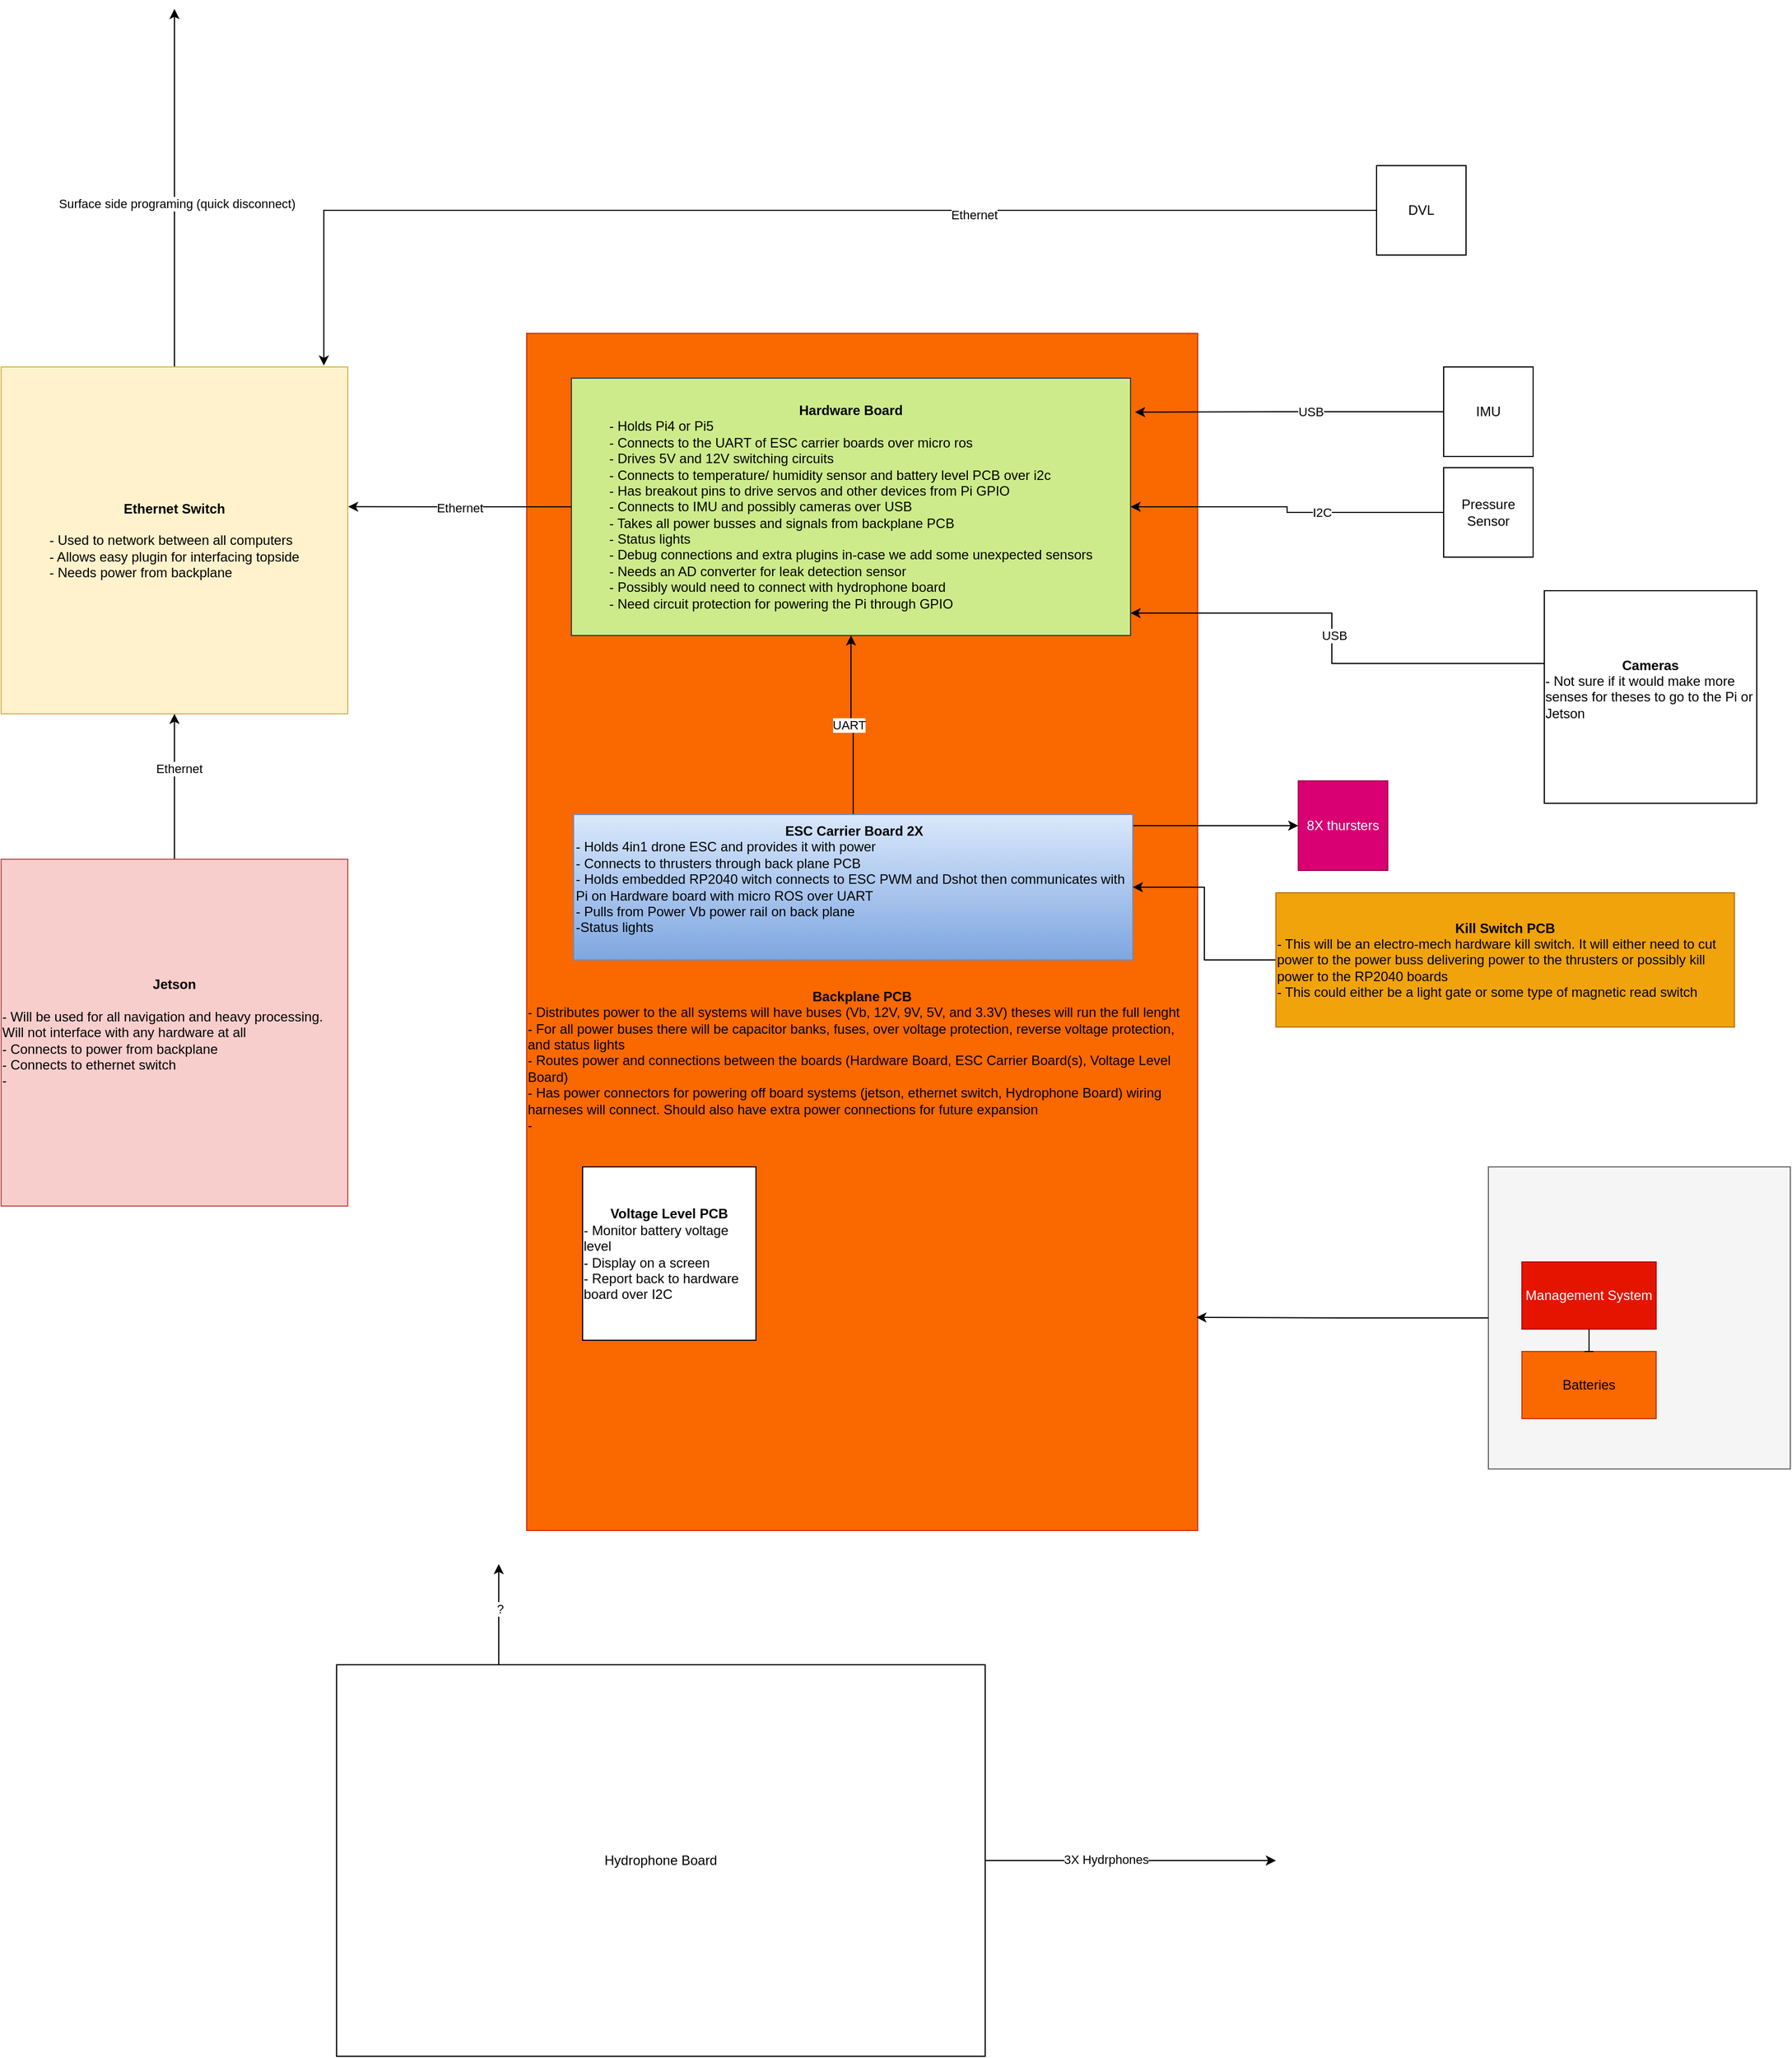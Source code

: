 <mxfile version="24.7.7" pages="3">
  <diagram id="BIEB9jf4n6nX8FSQ3YAH" name="Top Level More Detail">
    <mxGraphModel dx="1885" dy="2175" grid="1" gridSize="10" guides="1" tooltips="1" connect="1" arrows="1" fold="1" page="1" pageScale="1" pageWidth="850" pageHeight="1100" math="0" shadow="0">
      <root>
        <mxCell id="0" />
        <mxCell id="1" parent="0" />
        <mxCell id="VSuYyGYz3WBv4hTKSpt5-6" value="&lt;div&gt;&lt;br&gt;&lt;/div&gt;&lt;div&gt;&lt;br&gt;&lt;/div&gt;&lt;div&gt;&lt;br&gt;&lt;/div&gt;&lt;div&gt;&lt;br&gt;&lt;/div&gt;&lt;div align=&quot;center&quot;&gt;&lt;br&gt;&lt;/div&gt;&lt;div align=&quot;center&quot;&gt;&lt;br&gt;&lt;/div&gt;&lt;div align=&quot;center&quot;&gt;&lt;br&gt;&lt;/div&gt;&lt;div align=&quot;center&quot;&gt;&lt;b&gt;&lt;br&gt;&lt;/b&gt;&lt;/div&gt;&lt;div align=&quot;center&quot;&gt;&lt;b&gt;&lt;br&gt;&lt;/b&gt;&lt;/div&gt;&lt;div align=&quot;center&quot;&gt;&lt;b&gt;&lt;br&gt;&lt;/b&gt;&lt;/div&gt;&lt;div align=&quot;center&quot;&gt;&lt;b&gt;&lt;br&gt;&lt;/b&gt;&lt;/div&gt;&lt;div align=&quot;center&quot;&gt;&lt;b&gt;&lt;br&gt;&lt;/b&gt;&lt;/div&gt;&lt;div align=&quot;center&quot;&gt;&lt;b&gt;&lt;br&gt;&lt;/b&gt;&lt;/div&gt;&lt;div align=&quot;center&quot;&gt;&lt;b&gt;&lt;br&gt;&lt;/b&gt;&lt;/div&gt;&lt;div align=&quot;center&quot;&gt;&lt;b&gt;&lt;br&gt;&lt;/b&gt;&lt;/div&gt;&lt;div align=&quot;center&quot;&gt;&lt;b&gt;&lt;br&gt;&lt;/b&gt;&lt;/div&gt;&lt;div align=&quot;center&quot;&gt;&lt;b&gt;&lt;br&gt;&lt;/b&gt;&lt;/div&gt;&lt;div align=&quot;center&quot;&gt;&lt;b&gt;Backplane PCB&lt;/b&gt;&lt;/div&gt;&lt;div align=&quot;left&quot;&gt;- Distributes power to the all systems will have buses (Vb, 12V, 9V, 5V, and 3.3V) theses will run the full lenght&lt;/div&gt;&lt;div align=&quot;left&quot;&gt;- For all power buses there will be capacitor banks, fuses, over voltage protection, reverse voltage protection, and status lights &lt;br&gt;&lt;/div&gt;&lt;div align=&quot;left&quot;&gt;- Routes power and connections between the boards (Hardware Board, ESC Carrier Board(s), Voltage Level Board)&lt;br&gt;&lt;/div&gt;&lt;div align=&quot;left&quot;&gt;- Has power connectors for powering off board systems (jetson, ethernet switch, Hydrophone Board) wiring harneses will connect. Should also have extra power connections for future expansion&lt;/div&gt;&lt;div align=&quot;left&quot;&gt;-&amp;nbsp; &lt;br&gt;&lt;/div&gt;&lt;div align=&quot;left&quot;&gt;&lt;br&gt;&lt;/div&gt;" style="rounded=0;whiteSpace=wrap;html=1;movable=1;resizable=1;rotatable=1;deletable=1;editable=1;locked=0;connectable=1;fillColor=#fa6800;fontColor=#000000;strokeColor=#C73500;" vertex="1" parent="1">
          <mxGeometry x="610" y="-710" width="600" height="1070" as="geometry" />
        </mxCell>
        <mxCell id="VSuYyGYz3WBv4hTKSpt5-4" value="" style="whiteSpace=wrap;html=1;aspect=fixed;fillColor=#f5f5f5;fontColor=#333333;strokeColor=#666666;" vertex="1" parent="1">
          <mxGeometry x="1470" y="35" width="270" height="270" as="geometry" />
        </mxCell>
        <mxCell id="VSuYyGYz3WBv4hTKSpt5-1" value="Batteries" style="rounded=0;whiteSpace=wrap;html=1;fillColor=#fa6800;fontColor=#000000;strokeColor=#C73500;" vertex="1" parent="1">
          <mxGeometry x="1500" y="200" width="120" height="60" as="geometry" />
        </mxCell>
        <mxCell id="VSuYyGYz3WBv4hTKSpt5-3" style="edgeStyle=orthogonalEdgeStyle;rounded=0;orthogonalLoop=1;jettySize=auto;html=1;entryX=0.5;entryY=0;entryDx=0;entryDy=0;strokeColor=default;endArrow=baseDash;endFill=0;" edge="1" parent="1" source="VSuYyGYz3WBv4hTKSpt5-2" target="VSuYyGYz3WBv4hTKSpt5-1">
          <mxGeometry relative="1" as="geometry" />
        </mxCell>
        <mxCell id="VSuYyGYz3WBv4hTKSpt5-2" value="Management System" style="rounded=0;whiteSpace=wrap;html=1;fillColor=#e51400;fontColor=#ffffff;strokeColor=#B20000;" vertex="1" parent="1">
          <mxGeometry x="1500" y="120" width="120" height="60" as="geometry" />
        </mxCell>
        <mxCell id="VSuYyGYz3WBv4hTKSpt5-8" value="&lt;div&gt;&lt;b&gt;Hardware Board&lt;/b&gt;&lt;/div&gt;&lt;div align=&quot;left&quot;&gt;- Holds Pi4 or Pi5&lt;/div&gt;&lt;div align=&quot;left&quot;&gt;- Connects to the UART of ESC carrier boards over micro ros&lt;/div&gt;&lt;div align=&quot;left&quot;&gt;- Drives 5V and 12V switching circuits&lt;/div&gt;&lt;div align=&quot;left&quot;&gt;- Connects to temperature/ humidity sensor and battery level PCB over i2c&lt;/div&gt;&lt;div align=&quot;left&quot;&gt;- Has breakout pins to drive servos and other devices from Pi GPIO&lt;/div&gt;&lt;div align=&quot;left&quot;&gt;- Connects to IMU and possibly cameras over USB &lt;br&gt;&lt;/div&gt;&lt;div align=&quot;left&quot;&gt;- Takes all power busses and signals from backplane PCB&lt;/div&gt;&lt;div align=&quot;left&quot;&gt;- Status lights&lt;/div&gt;&lt;div align=&quot;left&quot;&gt;- Debug connections and extra plugins in-case we add some unexpected sensors&lt;/div&gt;&lt;div align=&quot;left&quot;&gt;- Needs an AD converter for leak detection sensor&lt;/div&gt;&lt;div align=&quot;left&quot;&gt;- Possibly would need to connect with hydrophone board &lt;br&gt;&lt;/div&gt;&lt;div align=&quot;left&quot;&gt;- Need circuit protection for powering the Pi through GPIO&lt;br&gt;&lt;/div&gt;" style="rounded=0;whiteSpace=wrap;html=1;fillColor=#cdeb8b;strokeColor=#36393d;" vertex="1" parent="1">
          <mxGeometry x="650" y="-670" width="500" height="230" as="geometry" />
        </mxCell>
        <mxCell id="VSuYyGYz3WBv4hTKSpt5-12" style="edgeStyle=orthogonalEdgeStyle;rounded=0;orthogonalLoop=1;jettySize=auto;html=1;entryX=0;entryY=0.5;entryDx=0;entryDy=0;" edge="1" parent="1" source="VSuYyGYz3WBv4hTKSpt5-10" target="VSuYyGYz3WBv4hTKSpt5-11">
          <mxGeometry relative="1" as="geometry">
            <Array as="points">
              <mxPoint x="1300" y="-270" />
            </Array>
          </mxGeometry>
        </mxCell>
        <mxCell id="VSuYyGYz3WBv4hTKSpt5-25" style="edgeStyle=orthogonalEdgeStyle;rounded=0;orthogonalLoop=1;jettySize=auto;html=1;entryX=0.5;entryY=1;entryDx=0;entryDy=0;" edge="1" parent="1" source="VSuYyGYz3WBv4hTKSpt5-10" target="VSuYyGYz3WBv4hTKSpt5-8">
          <mxGeometry relative="1" as="geometry" />
        </mxCell>
        <mxCell id="VSuYyGYz3WBv4hTKSpt5-26" value="UART" style="edgeLabel;html=1;align=center;verticalAlign=middle;resizable=0;points=[];" vertex="1" connectable="0" parent="VSuYyGYz3WBv4hTKSpt5-25">
          <mxGeometry x="0.012" y="2" relative="1" as="geometry">
            <mxPoint as="offset" />
          </mxGeometry>
        </mxCell>
        <mxCell id="VSuYyGYz3WBv4hTKSpt5-10" value="&lt;div align=&quot;center&quot;&gt;&lt;b&gt;ESC Carrier Board 2X&lt;/b&gt;&lt;/div&gt;&lt;div&gt;- Holds 4in1 drone ESC and provides it with power&lt;/div&gt;&lt;div&gt;- Connects to thrusters through back plane PCB&lt;/div&gt;&lt;div&gt;- Holds embedded RP2040 witch connects to ESC PWM and Dshot then communicates with Pi on Hardware board with micro ROS over UART&lt;/div&gt;&lt;div&gt;- Pulls from Power Vb power rail on back plane &lt;br&gt;&lt;/div&gt;&lt;div&gt;-Status lights&lt;br&gt;&lt;/div&gt;&lt;div&gt;&lt;br&gt;&lt;/div&gt;" style="rounded=0;whiteSpace=wrap;html=1;fillColor=#dae8fc;gradientColor=#7ea6e0;strokeColor=#6c8ebf;align=left;" vertex="1" parent="1">
          <mxGeometry x="652" y="-280" width="500" height="130" as="geometry" />
        </mxCell>
        <mxCell id="VSuYyGYz3WBv4hTKSpt5-11" value="8X thursters" style="whiteSpace=wrap;html=1;aspect=fixed;fillColor=#d80073;fontColor=#ffffff;strokeColor=#A50040;" vertex="1" parent="1">
          <mxGeometry x="1300" y="-310" width="80" height="80" as="geometry" />
        </mxCell>
        <mxCell id="VSuYyGYz3WBv4hTKSpt5-16" style="edgeStyle=orthogonalEdgeStyle;rounded=0;orthogonalLoop=1;jettySize=auto;html=1;exitX=0;exitY=0.5;exitDx=0;exitDy=0;" edge="1" parent="1" source="VSuYyGYz3WBv4hTKSpt5-14" target="VSuYyGYz3WBv4hTKSpt5-10">
          <mxGeometry relative="1" as="geometry" />
        </mxCell>
        <mxCell id="VSuYyGYz3WBv4hTKSpt5-14" value="&lt;div&gt;&lt;b&gt;Kill Switch PCB&lt;br&gt;&lt;/b&gt;&lt;/div&gt;&lt;div align=&quot;left&quot;&gt;- This will be an electro-mech hardware kill switch. It will either need to cut power to the power buss delivering power to the thrusters or possibly kill power to the RP2040 boards&lt;/div&gt;&lt;div align=&quot;left&quot;&gt;- This could either be a light gate or some type of magnetic read switch&amp;nbsp; &lt;br&gt;&lt;/div&gt;" style="rounded=0;whiteSpace=wrap;html=1;fillColor=#f0a30a;fontColor=#000000;strokeColor=#BD7000;" vertex="1" parent="1">
          <mxGeometry x="1280" y="-210" width="410" height="120" as="geometry" />
        </mxCell>
        <mxCell id="VSuYyGYz3WBv4hTKSpt5-22" value="&lt;div&gt;&lt;b&gt;Voltage Level PCB&lt;br&gt;&lt;/b&gt;&lt;/div&gt;&lt;div align=&quot;left&quot;&gt;- Monitor battery voltage level&lt;/div&gt;&lt;div align=&quot;left&quot;&gt;- Display on a screen&lt;/div&gt;&lt;div align=&quot;left&quot;&gt;- Report back to hardware board over I2C&lt;br&gt;&lt;/div&gt;" style="whiteSpace=wrap;html=1;aspect=fixed;" vertex="1" parent="1">
          <mxGeometry x="660" y="35" width="155" height="155" as="geometry" />
        </mxCell>
        <mxCell id="VSuYyGYz3WBv4hTKSpt5-24" style="edgeStyle=orthogonalEdgeStyle;rounded=0;orthogonalLoop=1;jettySize=auto;html=1;entryX=0.998;entryY=0.822;entryDx=0;entryDy=0;entryPerimeter=0;" edge="1" parent="1" source="VSuYyGYz3WBv4hTKSpt5-4" target="VSuYyGYz3WBv4hTKSpt5-6">
          <mxGeometry relative="1" as="geometry" />
        </mxCell>
        <mxCell id="VSuYyGYz3WBv4hTKSpt5-31" style="edgeStyle=orthogonalEdgeStyle;rounded=0;orthogonalLoop=1;jettySize=auto;html=1;entryX=0.5;entryY=1;entryDx=0;entryDy=0;" edge="1" parent="1" source="VSuYyGYz3WBv4hTKSpt5-27" target="VSuYyGYz3WBv4hTKSpt5-28">
          <mxGeometry relative="1" as="geometry" />
        </mxCell>
        <mxCell id="VSuYyGYz3WBv4hTKSpt5-32" value="Ethernet" style="edgeLabel;html=1;align=center;verticalAlign=middle;resizable=0;points=[];" vertex="1" connectable="0" parent="VSuYyGYz3WBv4hTKSpt5-31">
          <mxGeometry x="0.252" y="-4" relative="1" as="geometry">
            <mxPoint as="offset" />
          </mxGeometry>
        </mxCell>
        <mxCell id="VSuYyGYz3WBv4hTKSpt5-27" value="&lt;div&gt;&lt;b&gt;Jetson&lt;/b&gt;&lt;/div&gt;&lt;div&gt;&lt;br&gt;&lt;/div&gt;&lt;div align=&quot;left&quot;&gt;- Will be used for all navigation and heavy processing. Will not interface with any hardware at all&lt;/div&gt;&lt;div align=&quot;left&quot;&gt;- Connects to power from backplane&lt;/div&gt;&lt;div align=&quot;left&quot;&gt;- Connects to ethernet switch&lt;/div&gt;&lt;div align=&quot;left&quot;&gt;- &lt;br&gt;&lt;/div&gt;" style="whiteSpace=wrap;html=1;aspect=fixed;fillColor=#f8cecc;strokeColor=#b85450;" vertex="1" parent="1">
          <mxGeometry x="140" y="-240" width="310" height="310" as="geometry" />
        </mxCell>
        <mxCell id="VSuYyGYz3WBv4hTKSpt5-33" style="edgeStyle=orthogonalEdgeStyle;rounded=0;orthogonalLoop=1;jettySize=auto;html=1;" edge="1" parent="1" source="VSuYyGYz3WBv4hTKSpt5-28">
          <mxGeometry relative="1" as="geometry">
            <mxPoint x="295" y="-1000" as="targetPoint" />
          </mxGeometry>
        </mxCell>
        <mxCell id="VSuYyGYz3WBv4hTKSpt5-34" value="Surface side programing (quick disconnect)" style="edgeLabel;html=1;align=center;verticalAlign=middle;resizable=0;points=[];" vertex="1" connectable="0" parent="VSuYyGYz3WBv4hTKSpt5-33">
          <mxGeometry x="-0.09" y="-2" relative="1" as="geometry">
            <mxPoint as="offset" />
          </mxGeometry>
        </mxCell>
        <mxCell id="VSuYyGYz3WBv4hTKSpt5-28" value="&lt;div&gt;&lt;b&gt;Ethernet Switch&lt;/b&gt;&lt;/div&gt;&lt;div&gt;&lt;br&gt;&lt;/div&gt;&lt;div align=&quot;left&quot;&gt;- Used to network between all computers&lt;/div&gt;&lt;div align=&quot;left&quot;&gt;- Allows easy plugin for interfacing topside&lt;/div&gt;&lt;div align=&quot;left&quot;&gt;- Needs power from backplane&lt;br&gt;&lt;/div&gt;" style="whiteSpace=wrap;html=1;aspect=fixed;fillColor=#fff2cc;strokeColor=#d6b656;" vertex="1" parent="1">
          <mxGeometry x="140" y="-680" width="310" height="310" as="geometry" />
        </mxCell>
        <mxCell id="VSuYyGYz3WBv4hTKSpt5-29" style="edgeStyle=orthogonalEdgeStyle;rounded=0;orthogonalLoop=1;jettySize=auto;html=1;entryX=1.001;entryY=0.403;entryDx=0;entryDy=0;entryPerimeter=0;" edge="1" parent="1" source="VSuYyGYz3WBv4hTKSpt5-8" target="VSuYyGYz3WBv4hTKSpt5-28">
          <mxGeometry relative="1" as="geometry" />
        </mxCell>
        <mxCell id="VSuYyGYz3WBv4hTKSpt5-30" value="Ethernet" style="edgeLabel;html=1;align=center;verticalAlign=middle;resizable=0;points=[];" vertex="1" connectable="0" parent="VSuYyGYz3WBv4hTKSpt5-29">
          <mxGeometry x="0.008" y="1" relative="1" as="geometry">
            <mxPoint as="offset" />
          </mxGeometry>
        </mxCell>
        <mxCell id="VSuYyGYz3WBv4hTKSpt5-35" value="DVL" style="whiteSpace=wrap;html=1;aspect=fixed;" vertex="1" parent="1">
          <mxGeometry x="1370" y="-860" width="80" height="80" as="geometry" />
        </mxCell>
        <mxCell id="VSuYyGYz3WBv4hTKSpt5-36" style="edgeStyle=orthogonalEdgeStyle;rounded=0;orthogonalLoop=1;jettySize=auto;html=1;entryX=0.931;entryY=-0.004;entryDx=0;entryDy=0;entryPerimeter=0;" edge="1" parent="1" source="VSuYyGYz3WBv4hTKSpt5-35" target="VSuYyGYz3WBv4hTKSpt5-28">
          <mxGeometry relative="1" as="geometry" />
        </mxCell>
        <mxCell id="VSuYyGYz3WBv4hTKSpt5-37" value="Ethernet" style="edgeLabel;html=1;align=center;verticalAlign=middle;resizable=0;points=[];" vertex="1" connectable="0" parent="VSuYyGYz3WBv4hTKSpt5-36">
          <mxGeometry x="-0.333" y="4" relative="1" as="geometry">
            <mxPoint as="offset" />
          </mxGeometry>
        </mxCell>
        <mxCell id="VSuYyGYz3WBv4hTKSpt5-39" style="edgeStyle=orthogonalEdgeStyle;rounded=0;orthogonalLoop=1;jettySize=auto;html=1;exitX=0;exitY=0.5;exitDx=0;exitDy=0;entryX=1.008;entryY=0.132;entryDx=0;entryDy=0;entryPerimeter=0;" edge="1" parent="1" source="VSuYyGYz3WBv4hTKSpt5-38" target="VSuYyGYz3WBv4hTKSpt5-8">
          <mxGeometry relative="1" as="geometry" />
        </mxCell>
        <mxCell id="VSuYyGYz3WBv4hTKSpt5-40" value="USB" style="edgeLabel;html=1;align=center;verticalAlign=middle;resizable=0;points=[];" vertex="1" connectable="0" parent="VSuYyGYz3WBv4hTKSpt5-39">
          <mxGeometry x="-0.141" relative="1" as="geometry">
            <mxPoint x="-1" as="offset" />
          </mxGeometry>
        </mxCell>
        <mxCell id="VSuYyGYz3WBv4hTKSpt5-38" value="IMU" style="whiteSpace=wrap;html=1;aspect=fixed;" vertex="1" parent="1">
          <mxGeometry x="1430" y="-680" width="80" height="80" as="geometry" />
        </mxCell>
        <mxCell id="VSuYyGYz3WBv4hTKSpt5-42" style="edgeStyle=orthogonalEdgeStyle;rounded=0;orthogonalLoop=1;jettySize=auto;html=1;" edge="1" parent="1" source="VSuYyGYz3WBv4hTKSpt5-41" target="VSuYyGYz3WBv4hTKSpt5-8">
          <mxGeometry relative="1" as="geometry">
            <Array as="points">
              <mxPoint x="1330" y="-415" />
              <mxPoint x="1330" y="-460" />
            </Array>
          </mxGeometry>
        </mxCell>
        <mxCell id="VSuYyGYz3WBv4hTKSpt5-43" value="USB" style="edgeLabel;html=1;align=center;verticalAlign=middle;resizable=0;points=[];" vertex="1" connectable="0" parent="VSuYyGYz3WBv4hTKSpt5-42">
          <mxGeometry x="-0.533" y="1" relative="1" as="geometry">
            <mxPoint x="-91" y="-26" as="offset" />
          </mxGeometry>
        </mxCell>
        <mxCell id="VSuYyGYz3WBv4hTKSpt5-41" value="&lt;div&gt;&lt;b&gt;Cameras&lt;br&gt;&lt;/b&gt;&lt;/div&gt;&lt;div align=&quot;left&quot;&gt;- Not sure if it would make more senses for theses to go to the Pi or Jetson&lt;/div&gt;&lt;div align=&quot;left&quot;&gt;&lt;br&gt;&lt;/div&gt;" style="whiteSpace=wrap;html=1;aspect=fixed;" vertex="1" parent="1">
          <mxGeometry x="1520" y="-480" width="190" height="190" as="geometry" />
        </mxCell>
        <mxCell id="VSuYyGYz3WBv4hTKSpt5-45" style="edgeStyle=orthogonalEdgeStyle;rounded=0;orthogonalLoop=1;jettySize=auto;html=1;" edge="1" parent="1" source="VSuYyGYz3WBv4hTKSpt5-44" target="VSuYyGYz3WBv4hTKSpt5-8">
          <mxGeometry relative="1" as="geometry" />
        </mxCell>
        <mxCell id="VSuYyGYz3WBv4hTKSpt5-46" value="I2C" style="edgeLabel;html=1;align=center;verticalAlign=middle;resizable=0;points=[];" vertex="1" connectable="0" parent="VSuYyGYz3WBv4hTKSpt5-45">
          <mxGeometry x="-0.231" relative="1" as="geometry">
            <mxPoint as="offset" />
          </mxGeometry>
        </mxCell>
        <mxCell id="VSuYyGYz3WBv4hTKSpt5-44" value="&lt;div&gt;Pressure &lt;br&gt;&lt;/div&gt;&lt;div&gt;Sensor&lt;br&gt;&lt;/div&gt;" style="whiteSpace=wrap;html=1;aspect=fixed;" vertex="1" parent="1">
          <mxGeometry x="1430" y="-590" width="80" height="80" as="geometry" />
        </mxCell>
        <mxCell id="VSuYyGYz3WBv4hTKSpt5-48" style="edgeStyle=orthogonalEdgeStyle;rounded=0;orthogonalLoop=1;jettySize=auto;html=1;exitX=1;exitY=0.5;exitDx=0;exitDy=0;" edge="1" parent="1" source="VSuYyGYz3WBv4hTKSpt5-47">
          <mxGeometry relative="1" as="geometry">
            <mxPoint x="1280" y="655.0" as="targetPoint" />
          </mxGeometry>
        </mxCell>
        <mxCell id="VSuYyGYz3WBv4hTKSpt5-49" value="3X Hydrphones" style="edgeLabel;html=1;align=center;verticalAlign=middle;resizable=0;points=[];" vertex="1" connectable="0" parent="VSuYyGYz3WBv4hTKSpt5-48">
          <mxGeometry x="-0.173" y="1" relative="1" as="geometry">
            <mxPoint as="offset" />
          </mxGeometry>
        </mxCell>
        <mxCell id="VSuYyGYz3WBv4hTKSpt5-50" style="edgeStyle=orthogonalEdgeStyle;rounded=0;orthogonalLoop=1;jettySize=auto;html=1;exitX=0.25;exitY=0;exitDx=0;exitDy=0;" edge="1" parent="1" source="VSuYyGYz3WBv4hTKSpt5-47">
          <mxGeometry relative="1" as="geometry">
            <mxPoint x="585" y="390" as="targetPoint" />
          </mxGeometry>
        </mxCell>
        <mxCell id="VSuYyGYz3WBv4hTKSpt5-51" value="?" style="edgeLabel;html=1;align=center;verticalAlign=middle;resizable=0;points=[];" vertex="1" connectable="0" parent="VSuYyGYz3WBv4hTKSpt5-50">
          <mxGeometry x="0.126" relative="1" as="geometry">
            <mxPoint as="offset" />
          </mxGeometry>
        </mxCell>
        <mxCell id="VSuYyGYz3WBv4hTKSpt5-47" value="Hydrophone Board" style="rounded=0;whiteSpace=wrap;html=1;" vertex="1" parent="1">
          <mxGeometry x="440" y="480" width="580" height="350" as="geometry" />
        </mxCell>
      </root>
    </mxGraphModel>
  </diagram>
  <diagram name="Top Level Overview" id="6pyfadpBm5F7DHnc36_n">
    <mxGraphModel dx="1364" dy="796" grid="1" gridSize="10" guides="1" tooltips="1" connect="1" arrows="1" fold="1" page="1" pageScale="1" pageWidth="850" pageHeight="1100" math="0" shadow="0">
      <root>
        <mxCell id="0" />
        <mxCell id="1" parent="0" />
        <mxCell id="pEm0hyZMszZMjYgn-LSS-1" value="&lt;h1 style=&quot;margin-top: 0px;&quot;&gt;HeadinCabrillo Robotics RoboSub&lt;br&gt;&lt;/h1&gt;&lt;p&gt;This document shows a high level overview of all systems for planing &lt;br&gt;&lt;/p&gt;" style="text;html=1;whiteSpace=wrap;overflow=hidden;rounded=0;" parent="1" vertex="1">
          <mxGeometry width="410" height="120" as="geometry" />
        </mxCell>
        <mxCell id="pEm0hyZMszZMjYgn-LSS-5" value="Battery Pack" style="rounded=0;whiteSpace=wrap;html=1;" parent="1" vertex="1">
          <mxGeometry x="460" y="840" width="370" height="240" as="geometry" />
        </mxCell>
        <mxCell id="pEm0hyZMszZMjYgn-LSS-7" value="Hydrophone Board Housing" style="rounded=0;whiteSpace=wrap;html=1;" parent="1" vertex="1">
          <mxGeometry x="10" y="840" width="390" height="240" as="geometry" />
        </mxCell>
        <mxCell id="pEm0hyZMszZMjYgn-LSS-9" value="Main Electrical Housing" style="rounded=0;whiteSpace=wrap;html=1;" parent="1" vertex="1">
          <mxGeometry x="20" y="450" width="800" height="300" as="geometry" />
        </mxCell>
        <mxCell id="pEm0hyZMszZMjYgn-LSS-12" value="" style="endArrow=none;html=1;rounded=0;exitX=0.264;exitY=1.003;exitDx=0;exitDy=0;exitPerimeter=0;" parent="1" source="pEm0hyZMszZMjYgn-LSS-9" edge="1">
          <mxGeometry width="50" height="50" relative="1" as="geometry">
            <mxPoint x="300" y="590" as="sourcePoint" />
            <mxPoint x="230" y="840" as="targetPoint" />
            <Array as="points">
              <mxPoint x="230" y="840" />
            </Array>
          </mxGeometry>
        </mxCell>
        <mxCell id="pEm0hyZMszZMjYgn-LSS-13" value="" style="endArrow=none;html=1;rounded=0;entryX=0.763;entryY=1;entryDx=0;entryDy=0;entryPerimeter=0;" parent="1" target="pEm0hyZMszZMjYgn-LSS-9" edge="1">
          <mxGeometry width="50" height="50" relative="1" as="geometry">
            <mxPoint x="630" y="838" as="sourcePoint" />
            <mxPoint x="350" y="660" as="targetPoint" />
          </mxGeometry>
        </mxCell>
        <mxCell id="pEm0hyZMszZMjYgn-LSS-14" value="" style="endArrow=none;html=1;rounded=0;" parent="1" edge="1">
          <mxGeometry width="50" height="50" relative="1" as="geometry">
            <mxPoint x="140" y="450" as="sourcePoint" />
            <mxPoint x="140" y="370" as="targetPoint" />
          </mxGeometry>
        </mxCell>
        <mxCell id="pEm0hyZMszZMjYgn-LSS-15" value="" style="endArrow=none;html=1;rounded=0;" parent="1" edge="1">
          <mxGeometry width="50" height="50" relative="1" as="geometry">
            <mxPoint x="680" y="450" as="sourcePoint" />
            <mxPoint x="680" y="370" as="targetPoint" />
          </mxGeometry>
        </mxCell>
        <mxCell id="pEm0hyZMszZMjYgn-LSS-16" value="Tooling" style="rounded=0;whiteSpace=wrap;html=1;" parent="1" vertex="1">
          <mxGeometry x="80" y="290" width="120" height="80" as="geometry" />
        </mxCell>
        <mxCell id="pEm0hyZMszZMjYgn-LSS-17" value="DVL" style="rounded=0;whiteSpace=wrap;html=1;" parent="1" vertex="1">
          <mxGeometry x="610" y="290" width="120" height="80" as="geometry" />
        </mxCell>
        <mxCell id="pEm0hyZMszZMjYgn-LSS-18" value="" style="endArrow=none;html=1;rounded=0;" parent="1" edge="1">
          <mxGeometry width="50" height="50" relative="1" as="geometry">
            <mxPoint x="435" y="450" as="sourcePoint" />
            <mxPoint x="435" y="370" as="targetPoint" />
          </mxGeometry>
        </mxCell>
        <mxCell id="pEm0hyZMszZMjYgn-LSS-19" value="External Cameras" style="rounded=0;whiteSpace=wrap;html=1;" parent="1" vertex="1">
          <mxGeometry x="365" y="290" width="120" height="80" as="geometry" />
        </mxCell>
      </root>
    </mxGraphModel>
  </diagram>
  <diagram id="d4uq4NoTPH_K1tgktg9s" name="Old">
    <mxGraphModel dx="2074" dy="1182" grid="1" gridSize="10" guides="1" tooltips="1" connect="1" arrows="1" fold="1" page="1" pageScale="1" pageWidth="850" pageHeight="1100" math="0" shadow="0">
      <root>
        <mxCell id="0" />
        <mxCell id="1" parent="0" />
        <mxCell id="GmWFBfRjllb4To2NCMNu-1" value="&lt;h1 style=&quot;margin-top: 0px;&quot;&gt;HeadinCabrillo Robotics RoboSub&lt;br&gt;&lt;/h1&gt;&lt;p&gt;Overview of electrical box stackup&lt;br&gt;&lt;/p&gt;" style="text;html=1;whiteSpace=wrap;overflow=hidden;rounded=0;" vertex="1" parent="1">
          <mxGeometry width="410" height="120" as="geometry" />
        </mxCell>
        <mxCell id="GmWFBfRjllb4To2NCMNu-12" style="edgeStyle=orthogonalEdgeStyle;rounded=0;orthogonalLoop=1;jettySize=auto;html=1;exitX=1;exitY=0.5;exitDx=0;exitDy=0;fillColor=#d5e8d4;strokeColor=#82b366;" edge="1" parent="1" source="GmWFBfRjllb4To2NCMNu-2">
          <mxGeometry relative="1" as="geometry">
            <mxPoint x="840" y="60" as="targetPoint" />
          </mxGeometry>
        </mxCell>
        <mxCell id="GmWFBfRjllb4To2NCMNu-13" value="Hardware Board" style="edgeLabel;html=1;align=center;verticalAlign=middle;resizable=0;points=[];" vertex="1" connectable="0" parent="GmWFBfRjllb4To2NCMNu-12">
          <mxGeometry x="-0.081" y="-3" relative="1" as="geometry">
            <mxPoint x="-2" y="-13" as="offset" />
          </mxGeometry>
        </mxCell>
        <mxCell id="GmWFBfRjllb4To2NCMNu-14" style="edgeStyle=orthogonalEdgeStyle;rounded=0;orthogonalLoop=1;jettySize=auto;html=1;fillColor=#d5e8d4;strokeColor=#82b366;" edge="1" parent="1" source="GmWFBfRjllb4To2NCMNu-2">
          <mxGeometry relative="1" as="geometry">
            <mxPoint x="460" y="60" as="targetPoint" />
          </mxGeometry>
        </mxCell>
        <mxCell id="GmWFBfRjllb4To2NCMNu-15" value="Programing Port" style="edgeLabel;html=1;align=center;verticalAlign=middle;resizable=0;points=[];" vertex="1" connectable="0" parent="GmWFBfRjllb4To2NCMNu-14">
          <mxGeometry x="0.023" y="3" relative="1" as="geometry">
            <mxPoint as="offset" />
          </mxGeometry>
        </mxCell>
        <mxCell id="GmWFBfRjllb4To2NCMNu-2" value="Ethernet Switch" style="rounded=0;whiteSpace=wrap;html=1;fillColor=#008a00;fontColor=#ffffff;strokeColor=#005700;" vertex="1" parent="1">
          <mxGeometry x="570" y="5" width="180" height="110" as="geometry" />
        </mxCell>
        <mxCell id="GmWFBfRjllb4To2NCMNu-3" value="Jetson" style="whiteSpace=wrap;html=1;aspect=fixed;fillColor=#d80073;fontColor=#ffffff;strokeColor=#A50040;" vertex="1" parent="1">
          <mxGeometry x="670" y="170" width="110" height="110" as="geometry" />
        </mxCell>
        <mxCell id="GmWFBfRjllb4To2NCMNu-4" value="DVL" style="whiteSpace=wrap;html=1;aspect=fixed;fillColor=#1ba1e2;fontColor=#ffffff;strokeColor=#006EAF;" vertex="1" parent="1">
          <mxGeometry x="550" y="160" width="80" height="80" as="geometry" />
        </mxCell>
        <mxCell id="GmWFBfRjllb4To2NCMNu-6" style="edgeStyle=orthogonalEdgeStyle;rounded=0;orthogonalLoop=1;jettySize=auto;html=1;entryX=0.106;entryY=1.036;entryDx=0;entryDy=0;entryPerimeter=0;fillColor=#d5e8d4;strokeColor=#82b366;" edge="1" parent="1" source="GmWFBfRjllb4To2NCMNu-4" target="GmWFBfRjllb4To2NCMNu-2">
          <mxGeometry relative="1" as="geometry" />
        </mxCell>
        <mxCell id="GmWFBfRjllb4To2NCMNu-8" style="edgeStyle=orthogonalEdgeStyle;rounded=0;orthogonalLoop=1;jettySize=auto;html=1;exitX=0.5;exitY=0;exitDx=0;exitDy=0;entryX=0.861;entryY=0.991;entryDx=0;entryDy=0;entryPerimeter=0;fillColor=#d5e8d4;strokeColor=#82b366;" edge="1" parent="1" source="GmWFBfRjllb4To2NCMNu-3" target="GmWFBfRjllb4To2NCMNu-2">
          <mxGeometry relative="1" as="geometry" />
        </mxCell>
        <mxCell id="GmWFBfRjllb4To2NCMNu-16" value="Battery 1" style="whiteSpace=wrap;html=1;aspect=fixed;fillColor=#f8cecc;strokeColor=#b85450;" vertex="1" parent="1">
          <mxGeometry x="680" y="830" width="80" height="80" as="geometry" />
        </mxCell>
        <mxCell id="GmWFBfRjllb4To2NCMNu-17" value="Battery 2" style="whiteSpace=wrap;html=1;aspect=fixed;fillColor=#f8cecc;strokeColor=#b85450;" vertex="1" parent="1">
          <mxGeometry x="680" y="930" width="80" height="80" as="geometry" />
        </mxCell>
        <mxCell id="GmWFBfRjllb4To2NCMNu-24" style="edgeStyle=orthogonalEdgeStyle;rounded=0;orthogonalLoop=1;jettySize=auto;html=1;exitX=0;exitY=0.75;exitDx=0;exitDy=0;fillColor=#f8cecc;strokeColor=#b85450;entryX=0.927;entryY=1.017;entryDx=0;entryDy=0;entryPerimeter=0;" edge="1" parent="1" source="GmWFBfRjllb4To2NCMNu-18" target="GmWFBfRjllb4To2NCMNu-30">
          <mxGeometry relative="1" as="geometry">
            <mxPoint x="340" y="1030" as="targetPoint" />
            <Array as="points">
              <mxPoint x="345" y="960" />
              <mxPoint x="345" y="1050" />
              <mxPoint x="239" y="1050" />
            </Array>
          </mxGeometry>
        </mxCell>
        <mxCell id="GmWFBfRjllb4To2NCMNu-25" style="edgeStyle=orthogonalEdgeStyle;rounded=0;orthogonalLoop=1;jettySize=auto;html=1;exitX=0;exitY=0.25;exitDx=0;exitDy=0;fillColor=#e1d5e7;strokeColor=#9673a6;" edge="1" parent="1" source="GmWFBfRjllb4To2NCMNu-18">
          <mxGeometry relative="1" as="geometry">
            <mxPoint x="320" y="880" as="targetPoint" />
          </mxGeometry>
        </mxCell>
        <mxCell id="GmWFBfRjllb4To2NCMNu-18" value="&lt;div align=&quot;left&quot;&gt;&lt;b&gt;Battery Management Boad&lt;/b&gt;&lt;/div&gt;&lt;div align=&quot;left&quot;&gt;&amp;nbsp;-connects to the batteries&lt;/div&gt;&lt;div align=&quot;left&quot;&gt;-Uses MCU+AD+VD to track voltage and display with status lights&lt;/div&gt;&lt;div align=&quot;left&quot;&gt;- Mosfets to shut off/ switch between batteries&lt;/div&gt;&lt;div align=&quot;left&quot;&gt;- Communication with&amp;nbsp; IO board&lt;br&gt;&lt;/div&gt;" style="whiteSpace=wrap;html=1;aspect=fixed;fillColor=#f8cecc;strokeColor=#b85450;" vertex="1" parent="1">
          <mxGeometry x="440" y="840" width="160" height="160" as="geometry" />
        </mxCell>
        <mxCell id="GmWFBfRjllb4To2NCMNu-19" style="edgeStyle=orthogonalEdgeStyle;rounded=0;orthogonalLoop=1;jettySize=auto;html=1;entryX=1.006;entryY=0.188;entryDx=0;entryDy=0;entryPerimeter=0;fillColor=#f8cecc;strokeColor=#b85450;" edge="1" parent="1" source="GmWFBfRjllb4To2NCMNu-16" target="GmWFBfRjllb4To2NCMNu-18">
          <mxGeometry relative="1" as="geometry" />
        </mxCell>
        <mxCell id="GmWFBfRjllb4To2NCMNu-20" style="edgeStyle=orthogonalEdgeStyle;rounded=0;orthogonalLoop=1;jettySize=auto;html=1;entryX=1.025;entryY=0.813;entryDx=0;entryDy=0;entryPerimeter=0;fillColor=#f8cecc;strokeColor=#b85450;" edge="1" parent="1" source="GmWFBfRjllb4To2NCMNu-17" target="GmWFBfRjllb4To2NCMNu-18">
          <mxGeometry relative="1" as="geometry" />
        </mxCell>
        <mxCell id="GmWFBfRjllb4To2NCMNu-26" value="&lt;div&gt;&lt;b&gt;Back Plane&lt;/b&gt;&lt;/div&gt;&lt;div align=&quot;left&quot;&gt;&lt;b&gt;&lt;br&gt;&lt;/b&gt;&lt;/div&gt;" style="rounded=1;whiteSpace=wrap;html=1;movable=0;resizable=0;rotatable=0;deletable=0;editable=0;locked=1;connectable=0;" vertex="1" parent="1">
          <mxGeometry x="10" y="480" width="310" height="550" as="geometry" />
        </mxCell>
        <mxCell id="GmWFBfRjllb4To2NCMNu-27" value="" style="endArrow=none;html=1;rounded=0;entryX=0.75;entryY=0;entryDx=0;entryDy=0;exitX=1;exitY=1;exitDx=0;exitDy=0;fillColor=#f8cecc;strokeColor=#b85450;" edge="1" parent="1" source="GmWFBfRjllb4To2NCMNu-30" target="GmWFBfRjllb4To2NCMNu-26">
          <mxGeometry width="50" height="50" relative="1" as="geometry">
            <mxPoint x="220" y="670" as="sourcePoint" />
            <mxPoint x="270" y="620" as="targetPoint" />
            <Array as="points">
              <mxPoint x="250" y="920" />
            </Array>
          </mxGeometry>
        </mxCell>
        <mxCell id="GmWFBfRjllb4To2NCMNu-31" value="" style="endArrow=none;html=1;rounded=0;entryX=0.75;entryY=0;entryDx=0;entryDy=0;exitX=0.75;exitY=1;exitDx=0;exitDy=0;fillColor=#f8cecc;strokeColor=#b85450;" edge="1" parent="1" source="GmWFBfRjllb4To2NCMNu-30" target="GmWFBfRjllb4To2NCMNu-30">
          <mxGeometry width="50" height="50" relative="1" as="geometry">
            <mxPoint x="243" y="1030" as="sourcePoint" />
            <mxPoint x="243" y="480" as="targetPoint" />
          </mxGeometry>
        </mxCell>
        <mxCell id="GmWFBfRjllb4To2NCMNu-30" value="&lt;div style=&quot;font-size: 8px;&quot;&gt;&lt;font style=&quot;font-size: 8px;&quot;&gt;Power converters&lt;/font&gt;&lt;/div&gt;&lt;div style=&quot;font-size: 8px;&quot;&gt;&lt;font style=&quot;font-size: 8px;&quot;&gt;V_in--&amp;gt;12V&lt;/font&gt;&lt;/div&gt;&lt;div style=&quot;font-size: 8px;&quot;&gt;&lt;font style=&quot;font-size: 8px;&quot;&gt;V_in--&amp;gt;9V&lt;/font&gt;&lt;/div&gt;&lt;div style=&quot;font-size: 8px;&quot;&gt;&lt;font style=&quot;font-size: 8px;&quot;&gt;V_in--&amp;gt;5V&lt;/font&gt;&lt;/div&gt;&lt;div style=&quot;font-size: 8px;&quot;&gt;&lt;font style=&quot;font-size: 8px;&quot;&gt;V_in--&amp;gt;3.3V&lt;/font&gt;&lt;/div&gt;&lt;div style=&quot;font-size: 8px;&quot;&gt;&lt;font style=&quot;font-size: 8px;&quot;&gt;&lt;font style=&quot;font-size: 8px;&quot;&gt;Fusing + Ziner Protection on all buses&lt;/font&gt;&lt;font style=&quot;font-size: 8px;&quot;&gt;&lt;br&gt;&lt;/font&gt;&lt;/font&gt;&lt;/div&gt;" style="rounded=0;whiteSpace=wrap;html=1;fillColor=#f8cecc;strokeColor=#b85450;" vertex="1" parent="1">
          <mxGeometry x="100" y="940" width="150" height="90" as="geometry" />
        </mxCell>
        <mxCell id="GmWFBfRjllb4To2NCMNu-33" value="ESC Bus Kill Switch " style="whiteSpace=wrap;html=1;aspect=fixed;fillColor=#f8cecc;strokeColor=#b85450;" vertex="1" parent="1">
          <mxGeometry x="210" y="850" width="80" height="80" as="geometry" />
        </mxCell>
        <mxCell id="GmWFBfRjllb4To2NCMNu-34" value="Kill Switch Sensor Board" style="whiteSpace=wrap;html=1;aspect=fixed;fillColor=#ffe6cc;strokeColor=#d79b00;" vertex="1" parent="1">
          <mxGeometry x="440" y="730" width="80" height="80" as="geometry" />
        </mxCell>
        <mxCell id="GmWFBfRjllb4To2NCMNu-39" value="" style="endArrow=classic;startArrow=classic;html=1;rounded=0;entryX=0;entryY=0.5;entryDx=0;entryDy=0;fillColor=#ffe6cc;strokeColor=#d79b00;" edge="1" parent="1" target="GmWFBfRjllb4To2NCMNu-34">
          <mxGeometry width="50" height="50" relative="1" as="geometry">
            <mxPoint x="290" y="850" as="sourcePoint" />
            <mxPoint x="340" y="800" as="targetPoint" />
          </mxGeometry>
        </mxCell>
        <mxCell id="GmWFBfRjllb4To2NCMNu-44" style="edgeStyle=orthogonalEdgeStyle;rounded=0;orthogonalLoop=1;jettySize=auto;html=1;fillColor=#f8cecc;strokeColor=#b85450;" edge="1" parent="1" source="GmWFBfRjllb4To2NCMNu-41">
          <mxGeometry relative="1" as="geometry">
            <mxPoint x="240" y="555" as="targetPoint" />
          </mxGeometry>
        </mxCell>
        <mxCell id="GmWFBfRjllb4To2NCMNu-41" value="ESC Board" style="whiteSpace=wrap;html=1;aspect=fixed;" vertex="1" parent="1">
          <mxGeometry x="340" y="510" width="90" height="90" as="geometry" />
        </mxCell>
        <mxCell id="GmWFBfRjllb4To2NCMNu-43" style="edgeStyle=orthogonalEdgeStyle;rounded=0;orthogonalLoop=1;jettySize=auto;html=1;exitX=0;exitY=0.5;exitDx=0;exitDy=0;fillColor=#f8cecc;strokeColor=#b85450;" edge="1" parent="1" source="GmWFBfRjllb4To2NCMNu-42">
          <mxGeometry relative="1" as="geometry">
            <mxPoint x="240" y="655" as="targetPoint" />
          </mxGeometry>
        </mxCell>
        <mxCell id="GmWFBfRjllb4To2NCMNu-42" value="ESC Board" style="whiteSpace=wrap;html=1;aspect=fixed;" vertex="1" parent="1">
          <mxGeometry x="340" y="610" width="90" height="90" as="geometry" />
        </mxCell>
        <mxCell id="GmWFBfRjllb4To2NCMNu-47" value="" style="endArrow=none;dashed=1;html=1;dashPattern=1 3;strokeWidth=2;rounded=0;exitX=0;exitY=0;exitDx=0;exitDy=0;entryX=0.284;entryY=0.007;entryDx=0;entryDy=0;entryPerimeter=0;fillColor=#e51400;strokeColor=#B20000;" edge="1" parent="1" source="GmWFBfRjllb4To2NCMNu-30" target="GmWFBfRjllb4To2NCMNu-26">
          <mxGeometry width="50" height="50" relative="1" as="geometry">
            <mxPoint x="220" y="800" as="sourcePoint" />
            <mxPoint x="270" y="750" as="targetPoint" />
          </mxGeometry>
        </mxCell>
        <mxCell id="GmWFBfRjllb4To2NCMNu-51" value="12V" style="edgeLabel;html=1;align=center;verticalAlign=middle;resizable=0;points=[];" vertex="1" connectable="0" parent="GmWFBfRjllb4To2NCMNu-47">
          <mxGeometry x="-0.261" relative="1" as="geometry">
            <mxPoint as="offset" />
          </mxGeometry>
        </mxCell>
        <mxCell id="GmWFBfRjllb4To2NCMNu-48" value="" style="endArrow=none;dashed=1;html=1;dashPattern=1 3;strokeWidth=2;rounded=0;exitX=0;exitY=0;exitDx=0;exitDy=0;entryX=0.284;entryY=0.007;entryDx=0;entryDy=0;entryPerimeter=0;fillColor=#f0a30a;strokeColor=#BD7000;" edge="1" parent="1">
          <mxGeometry width="50" height="50" relative="1" as="geometry">
            <mxPoint x="122" y="960" as="sourcePoint" />
            <mxPoint x="120" y="484" as="targetPoint" />
          </mxGeometry>
        </mxCell>
        <mxCell id="GmWFBfRjllb4To2NCMNu-52" value="9V" style="edgeLabel;html=1;align=center;verticalAlign=middle;resizable=0;points=[];" vertex="1" connectable="0" parent="GmWFBfRjllb4To2NCMNu-48">
          <mxGeometry x="-0.525" y="-4" relative="1" as="geometry">
            <mxPoint as="offset" />
          </mxGeometry>
        </mxCell>
        <mxCell id="GmWFBfRjllb4To2NCMNu-49" value="" style="endArrow=none;dashed=1;html=1;dashPattern=1 3;strokeWidth=2;rounded=0;exitX=0;exitY=0;exitDx=0;exitDy=0;entryX=0.284;entryY=0.007;entryDx=0;entryDy=0;entryPerimeter=0;fillColor=#6d8764;strokeColor=#3A5431;" edge="1" parent="1">
          <mxGeometry width="50" height="50" relative="1" as="geometry">
            <mxPoint x="142" y="960" as="sourcePoint" />
            <mxPoint x="140" y="484" as="targetPoint" />
          </mxGeometry>
        </mxCell>
        <mxCell id="GmWFBfRjllb4To2NCMNu-53" value="5V" style="edgeLabel;html=1;align=center;verticalAlign=middle;resizable=0;points=[];" vertex="1" connectable="0" parent="GmWFBfRjllb4To2NCMNu-49">
          <mxGeometry x="-0.748" y="-5" relative="1" as="geometry">
            <mxPoint as="offset" />
          </mxGeometry>
        </mxCell>
        <mxCell id="GmWFBfRjllb4To2NCMNu-50" value="" style="endArrow=none;dashed=1;html=1;dashPattern=1 3;strokeWidth=2;rounded=0;exitX=0;exitY=0;exitDx=0;exitDy=0;entryX=0.284;entryY=0.007;entryDx=0;entryDy=0;entryPerimeter=0;fillColor=#a0522d;strokeColor=#6D1F00;" edge="1" parent="1">
          <mxGeometry width="50" height="50" relative="1" as="geometry">
            <mxPoint x="162" y="960" as="sourcePoint" />
            <mxPoint x="160" y="484" as="targetPoint" />
          </mxGeometry>
        </mxCell>
        <mxCell id="GmWFBfRjllb4To2NCMNu-54" value="3.3V" style="edgeLabel;html=1;align=center;verticalAlign=middle;resizable=0;points=[];" vertex="1" connectable="0" parent="GmWFBfRjllb4To2NCMNu-50">
          <mxGeometry x="-0.87" relative="1" as="geometry">
            <mxPoint as="offset" />
          </mxGeometry>
        </mxCell>
        <mxCell id="GmWFBfRjllb4To2NCMNu-56" value="&lt;div&gt;&lt;b&gt;Hardware Board&lt;/b&gt;&lt;/div&gt;&lt;div align=&quot;left&quot;&gt;-Holds a CM4&lt;/div&gt;&lt;div align=&quot;left&quot;&gt;- RP2040 interfaces with thursters&lt;/div&gt;&lt;div align=&quot;left&quot;&gt;- Reads battery management status&lt;/div&gt;&lt;div align=&quot;left&quot;&gt;- Leak detection sensor&lt;/div&gt;&lt;div align=&quot;left&quot;&gt;- IMU&lt;/div&gt;&lt;div align=&quot;left&quot;&gt;- Temperature/ humidity sensor &lt;br&gt;&lt;/div&gt;&lt;div align=&quot;left&quot;&gt;- Pressure Sensor&lt;br&gt;&lt;/div&gt;" style="whiteSpace=wrap;html=1;aspect=fixed;" vertex="1" parent="1">
          <mxGeometry x="40" y="170" width="280" height="280" as="geometry" />
        </mxCell>
      </root>
    </mxGraphModel>
  </diagram>
</mxfile>
